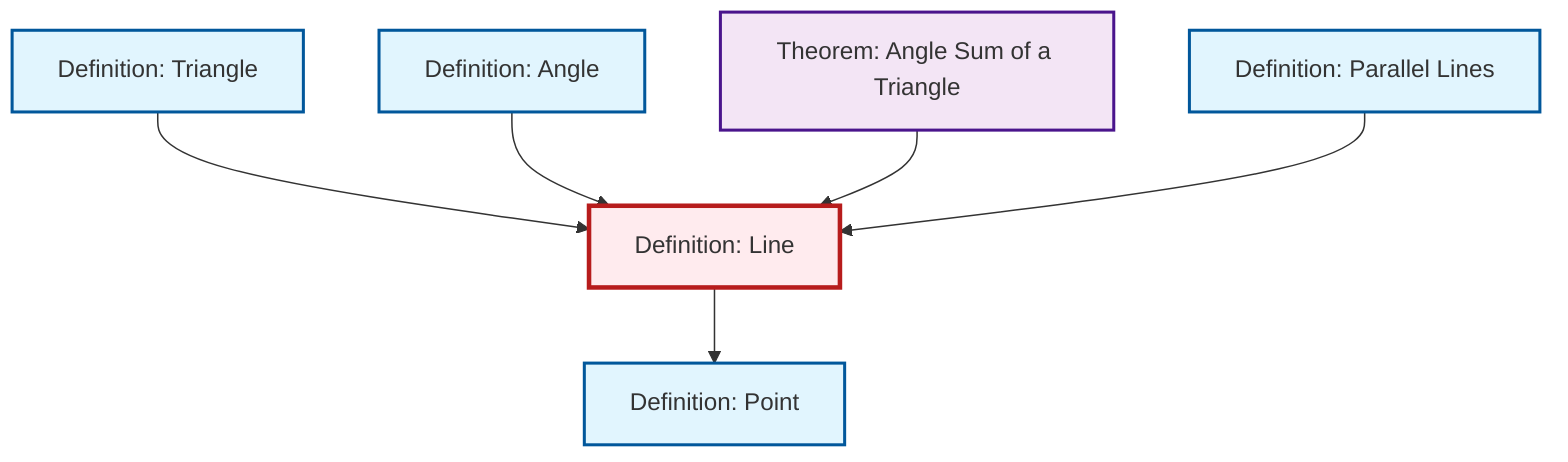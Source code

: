 graph TD
    classDef definition fill:#e1f5fe,stroke:#01579b,stroke-width:2px
    classDef theorem fill:#f3e5f5,stroke:#4a148c,stroke-width:2px
    classDef axiom fill:#fff3e0,stroke:#e65100,stroke-width:2px
    classDef example fill:#e8f5e9,stroke:#1b5e20,stroke-width:2px
    classDef current fill:#ffebee,stroke:#b71c1c,stroke-width:3px
    thm-angle-sum-triangle["Theorem: Angle Sum of a Triangle"]:::theorem
    def-angle["Definition: Angle"]:::definition
    def-point["Definition: Point"]:::definition
    def-parallel["Definition: Parallel Lines"]:::definition
    def-line["Definition: Line"]:::definition
    def-triangle["Definition: Triangle"]:::definition
    def-triangle --> def-line
    def-line --> def-point
    def-angle --> def-line
    thm-angle-sum-triangle --> def-line
    def-parallel --> def-line
    class def-line current